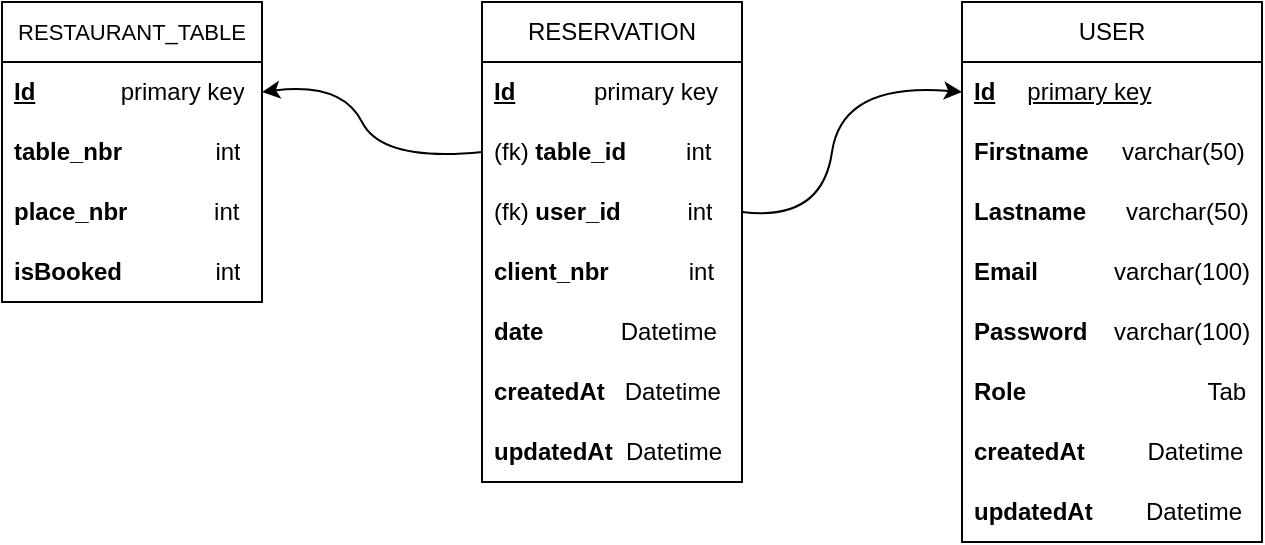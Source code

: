 <mxfile>
    <diagram id="lspS24l6SpyCpPzK2hAi" name="Page-1">
        <mxGraphModel dx="966" dy="571" grid="1" gridSize="10" guides="1" tooltips="1" connect="1" arrows="1" fold="1" page="1" pageScale="1" pageWidth="850" pageHeight="1100" math="0" shadow="0">
            <root>
                <mxCell id="0"/>
                <mxCell id="1" parent="0"/>
                <mxCell id="2" value="&lt;span style=&quot;font-size: 11px;&quot;&gt;RESTAURANT_TABLE&lt;/span&gt;" style="swimlane;fontStyle=0;childLayout=stackLayout;horizontal=1;startSize=30;horizontalStack=0;resizeParent=1;resizeParentMax=0;resizeLast=0;collapsible=1;marginBottom=0;whiteSpace=wrap;html=1;" parent="1" vertex="1">
                    <mxGeometry x="110" y="40" width="130" height="150" as="geometry"/>
                </mxCell>
                <mxCell id="3" value="&lt;b style=&quot;&quot;&gt;&lt;u&gt;Id&lt;/u&gt;&lt;span style=&quot;white-space: pre;&quot;&gt;&#9;&lt;span style=&quot;white-space: pre;&quot;&gt;&#9;&lt;/span&gt;&lt;/span&gt;&lt;/b&gt;primary key" style="text;strokeColor=none;fillColor=none;align=left;verticalAlign=middle;spacingLeft=4;spacingRight=4;overflow=hidden;points=[[0,0.5],[1,0.5]];portConstraint=eastwest;rotatable=0;whiteSpace=wrap;html=1;" parent="2" vertex="1">
                    <mxGeometry y="30" width="130" height="30" as="geometry"/>
                </mxCell>
                <mxCell id="4" value="&lt;b&gt;table_nbr&amp;nbsp; &amp;nbsp; &amp;nbsp; &amp;nbsp; &amp;nbsp; &amp;nbsp; &amp;nbsp; &lt;/b&gt;int" style="text;strokeColor=none;fillColor=none;align=left;verticalAlign=middle;spacingLeft=4;spacingRight=4;overflow=hidden;points=[[0,0.5],[1,0.5]];portConstraint=eastwest;rotatable=0;whiteSpace=wrap;html=1;" parent="2" vertex="1">
                    <mxGeometry y="60" width="130" height="30" as="geometry"/>
                </mxCell>
                <mxCell id="5" value="&lt;b&gt;place_nbr&amp;nbsp; &amp;nbsp; &amp;nbsp; &amp;nbsp; &amp;nbsp; &amp;nbsp; &amp;nbsp;&lt;/b&gt;int" style="text;strokeColor=none;fillColor=none;align=left;verticalAlign=middle;spacingLeft=4;spacingRight=4;overflow=hidden;points=[[0,0.5],[1,0.5]];portConstraint=eastwest;rotatable=0;whiteSpace=wrap;html=1;" parent="2" vertex="1">
                    <mxGeometry y="90" width="130" height="30" as="geometry"/>
                </mxCell>
                <mxCell id="6" value="&lt;b&gt;isBooked&amp;nbsp; &amp;nbsp; &amp;nbsp; &amp;nbsp; &amp;nbsp; &amp;nbsp; &amp;nbsp; &lt;/b&gt;int" style="text;strokeColor=none;fillColor=none;align=left;verticalAlign=middle;spacingLeft=4;spacingRight=4;overflow=hidden;points=[[0,0.5],[1,0.5]];portConstraint=eastwest;rotatable=0;whiteSpace=wrap;html=1;" parent="2" vertex="1">
                    <mxGeometry y="120" width="130" height="30" as="geometry"/>
                </mxCell>
                <mxCell id="7" value="USER" style="swimlane;fontStyle=0;childLayout=stackLayout;horizontal=1;startSize=30;horizontalStack=0;resizeParent=1;resizeParentMax=0;resizeLast=0;collapsible=1;marginBottom=0;whiteSpace=wrap;html=1;" parent="1" vertex="1">
                    <mxGeometry x="590" y="40" width="150" height="270" as="geometry"/>
                </mxCell>
                <mxCell id="8" value="&lt;u&gt;&lt;b&gt;Id&lt;/b&gt;&lt;/u&gt;&lt;span style=&quot;white-space: pre;&quot;&gt;&#9;&lt;/span&gt;&lt;u&gt;primary key&lt;/u&gt;" style="text;strokeColor=none;fillColor=none;align=left;verticalAlign=middle;spacingLeft=4;spacingRight=4;overflow=hidden;points=[[0,0.5],[1,0.5]];portConstraint=eastwest;rotatable=0;whiteSpace=wrap;html=1;" parent="7" vertex="1">
                    <mxGeometry y="30" width="150" height="30" as="geometry"/>
                </mxCell>
                <mxCell id="9" value="&lt;b&gt;Firstname&amp;nbsp; &amp;nbsp; &amp;nbsp;&lt;/b&gt;varchar(50)" style="text;strokeColor=none;fillColor=none;align=left;verticalAlign=middle;spacingLeft=4;spacingRight=4;overflow=hidden;points=[[0,0.5],[1,0.5]];portConstraint=eastwest;rotatable=0;whiteSpace=wrap;html=1;" parent="7" vertex="1">
                    <mxGeometry y="60" width="150" height="30" as="geometry"/>
                </mxCell>
                <mxCell id="10" value="&lt;b&gt;Lastname&amp;nbsp; &amp;nbsp; &amp;nbsp;&amp;nbsp;&lt;/b&gt;varchar(50)" style="text;strokeColor=none;fillColor=none;align=left;verticalAlign=middle;spacingLeft=4;spacingRight=4;overflow=hidden;points=[[0,0.5],[1,0.5]];portConstraint=eastwest;rotatable=0;whiteSpace=wrap;html=1;" parent="7" vertex="1">
                    <mxGeometry y="90" width="150" height="30" as="geometry"/>
                </mxCell>
                <mxCell id="11" value="&lt;b&gt;Email&lt;span style=&quot;white-space: pre;&quot;&gt;&#9;&lt;/span&gt;&amp;nbsp; &amp;nbsp; &amp;nbsp;&lt;/b&gt;varchar(100)" style="text;strokeColor=none;fillColor=none;align=left;verticalAlign=middle;spacingLeft=4;spacingRight=4;overflow=hidden;points=[[0,0.5],[1,0.5]];portConstraint=eastwest;rotatable=0;whiteSpace=wrap;html=1;" parent="7" vertex="1">
                    <mxGeometry y="120" width="150" height="30" as="geometry"/>
                </mxCell>
                <mxCell id="12" value="&lt;b&gt;Password&amp;nbsp; &amp;nbsp;&amp;nbsp;&lt;/b&gt;varchar(100)" style="text;strokeColor=none;fillColor=none;align=left;verticalAlign=middle;spacingLeft=4;spacingRight=4;overflow=hidden;points=[[0,0.5],[1,0.5]];portConstraint=eastwest;rotatable=0;whiteSpace=wrap;html=1;" parent="7" vertex="1">
                    <mxGeometry y="150" width="150" height="30" as="geometry"/>
                </mxCell>
                <mxCell id="13" value="&lt;b&gt;Role&lt;span style=&quot;white-space: pre;&quot;&gt;&#9;&lt;/span&gt;&lt;span style=&quot;white-space: pre;&quot;&gt;&#9;&lt;/span&gt;&amp;nbsp; &amp;nbsp; &amp;nbsp; &amp;nbsp; &amp;nbsp; &amp;nbsp;&lt;/b&gt;Tab" style="text;strokeColor=none;fillColor=none;align=left;verticalAlign=middle;spacingLeft=4;spacingRight=4;overflow=hidden;points=[[0,0.5],[1,0.5]];portConstraint=eastwest;rotatable=0;whiteSpace=wrap;html=1;" parent="7" vertex="1">
                    <mxGeometry y="180" width="150" height="30" as="geometry"/>
                </mxCell>
                <mxCell id="14" value="&lt;b&gt;createdAt&lt;span style=&quot;white-space: pre;&quot;&gt;&#9;&lt;/span&gt;&amp;nbsp; &lt;/b&gt;Datetime" style="text;strokeColor=none;fillColor=none;align=left;verticalAlign=middle;spacingLeft=4;spacingRight=4;overflow=hidden;points=[[0,0.5],[1,0.5]];portConstraint=eastwest;rotatable=0;whiteSpace=wrap;html=1;" parent="7" vertex="1">
                    <mxGeometry y="210" width="150" height="30" as="geometry"/>
                </mxCell>
                <mxCell id="15" value="&lt;b&gt;updatedAt&amp;nbsp; &amp;nbsp; &amp;nbsp; &amp;nbsp;&amp;nbsp;&lt;/b&gt;Datetime" style="text;strokeColor=none;fillColor=none;align=left;verticalAlign=middle;spacingLeft=4;spacingRight=4;overflow=hidden;points=[[0,0.5],[1,0.5]];portConstraint=eastwest;rotatable=0;whiteSpace=wrap;html=1;" parent="7" vertex="1">
                    <mxGeometry y="240" width="150" height="30" as="geometry"/>
                </mxCell>
                <mxCell id="16" value="RESERVATION" style="swimlane;fontStyle=0;childLayout=stackLayout;horizontal=1;startSize=30;horizontalStack=0;resizeParent=1;resizeParentMax=0;resizeLast=0;collapsible=1;marginBottom=0;whiteSpace=wrap;html=1;" parent="1" vertex="1">
                    <mxGeometry x="350" y="40" width="130" height="240" as="geometry"/>
                </mxCell>
                <mxCell id="17" value="&lt;b style=&quot;text-decoration-line: underline;&quot;&gt;Id&lt;/b&gt;&lt;span style=&quot;white-space: pre;&quot;&gt;&#9;&lt;/span&gt;&amp;nbsp; &amp;nbsp; &amp;nbsp; &amp;nbsp;primary key" style="text;strokeColor=none;fillColor=none;align=left;verticalAlign=middle;spacingLeft=4;spacingRight=4;overflow=hidden;points=[[0,0.5],[1,0.5]];portConstraint=eastwest;rotatable=0;whiteSpace=wrap;html=1;" parent="16" vertex="1">
                    <mxGeometry y="30" width="130" height="30" as="geometry"/>
                </mxCell>
                <mxCell id="18" value="(fk)&amp;nbsp;&lt;b&gt;table_id&amp;nbsp; &amp;nbsp; &amp;nbsp; &amp;nbsp; &amp;nbsp;&lt;/b&gt;int" style="text;strokeColor=none;fillColor=none;align=left;verticalAlign=middle;spacingLeft=4;spacingRight=4;overflow=hidden;points=[[0,0.5],[1,0.5]];portConstraint=eastwest;rotatable=0;whiteSpace=wrap;html=1;" parent="16" vertex="1">
                    <mxGeometry y="60" width="130" height="30" as="geometry"/>
                </mxCell>
                <mxCell id="19" value="(fk)&amp;nbsp;&lt;b&gt;user_id&amp;nbsp; &amp;nbsp; &amp;nbsp; &amp;nbsp; &amp;nbsp; &lt;/b&gt;int" style="text;strokeColor=none;fillColor=none;align=left;verticalAlign=middle;spacingLeft=4;spacingRight=4;overflow=hidden;points=[[0,0.5],[1,0.5]];portConstraint=eastwest;rotatable=0;whiteSpace=wrap;html=1;" parent="16" vertex="1">
                    <mxGeometry y="90" width="130" height="30" as="geometry"/>
                </mxCell>
                <mxCell id="20" value="&lt;b&gt;client_nbr&amp;nbsp; &amp;nbsp; &amp;nbsp; &amp;nbsp; &amp;nbsp; &amp;nbsp;&amp;nbsp;&lt;/b&gt;int" style="text;strokeColor=none;fillColor=none;align=left;verticalAlign=middle;spacingLeft=4;spacingRight=4;overflow=hidden;points=[[0,0.5],[1,0.5]];portConstraint=eastwest;rotatable=0;whiteSpace=wrap;html=1;" parent="16" vertex="1">
                    <mxGeometry y="120" width="130" height="30" as="geometry"/>
                </mxCell>
                <mxCell id="21" value="&lt;b&gt;date&lt;span style=&quot;white-space: pre;&quot;&gt;&#9;&lt;/span&gt;&lt;span style=&quot;white-space: pre;&quot;&gt;&#9;&lt;/span&gt;&amp;nbsp; &amp;nbsp;&lt;/b&gt;Datetime" style="text;strokeColor=none;fillColor=none;align=left;verticalAlign=middle;spacingLeft=4;spacingRight=4;overflow=hidden;points=[[0,0.5],[1,0.5]];portConstraint=eastwest;rotatable=0;whiteSpace=wrap;html=1;" parent="16" vertex="1">
                    <mxGeometry y="150" width="130" height="30" as="geometry"/>
                </mxCell>
                <mxCell id="22" value="&lt;b&gt;createdAt&amp;nbsp; &amp;nbsp;&lt;/b&gt;Datetime" style="text;strokeColor=none;fillColor=none;align=left;verticalAlign=middle;spacingLeft=4;spacingRight=4;overflow=hidden;points=[[0,0.5],[1,0.5]];portConstraint=eastwest;rotatable=0;whiteSpace=wrap;html=1;" parent="16" vertex="1">
                    <mxGeometry y="180" width="130" height="30" as="geometry"/>
                </mxCell>
                <mxCell id="23" value="&lt;b&gt;updatedAt&amp;nbsp;&amp;nbsp;&lt;/b&gt;Datetime" style="text;strokeColor=none;fillColor=none;align=left;verticalAlign=middle;spacingLeft=4;spacingRight=4;overflow=hidden;points=[[0,0.5],[1,0.5]];portConstraint=eastwest;rotatable=0;whiteSpace=wrap;html=1;" parent="16" vertex="1">
                    <mxGeometry y="210" width="130" height="30" as="geometry"/>
                </mxCell>
                <mxCell id="24" value="" style="curved=1;endArrow=classic;html=1;exitX=1;exitY=0.5;exitDx=0;exitDy=0;entryX=0;entryY=0.5;entryDx=0;entryDy=0;" parent="1" source="19" target="8" edge="1">
                    <mxGeometry width="50" height="50" relative="1" as="geometry">
                        <mxPoint x="470" y="145" as="sourcePoint"/>
                        <mxPoint x="590" y="175" as="targetPoint"/>
                        <Array as="points">
                            <mxPoint x="520" y="150"/>
                            <mxPoint x="530" y="80"/>
                        </Array>
                    </mxGeometry>
                </mxCell>
                <mxCell id="25" value="" style="curved=1;endArrow=classic;html=1;exitX=0;exitY=0.5;exitDx=0;exitDy=0;entryX=1;entryY=0.5;entryDx=0;entryDy=0;" parent="1" source="18" target="3" edge="1">
                    <mxGeometry width="50" height="50" relative="1" as="geometry">
                        <mxPoint x="490" y="130" as="sourcePoint"/>
                        <mxPoint x="440" y="180" as="targetPoint"/>
                        <Array as="points">
                            <mxPoint x="300" y="120"/>
                            <mxPoint x="280" y="80"/>
                        </Array>
                    </mxGeometry>
                </mxCell>
            </root>
        </mxGraphModel>
    </diagram>
</mxfile>